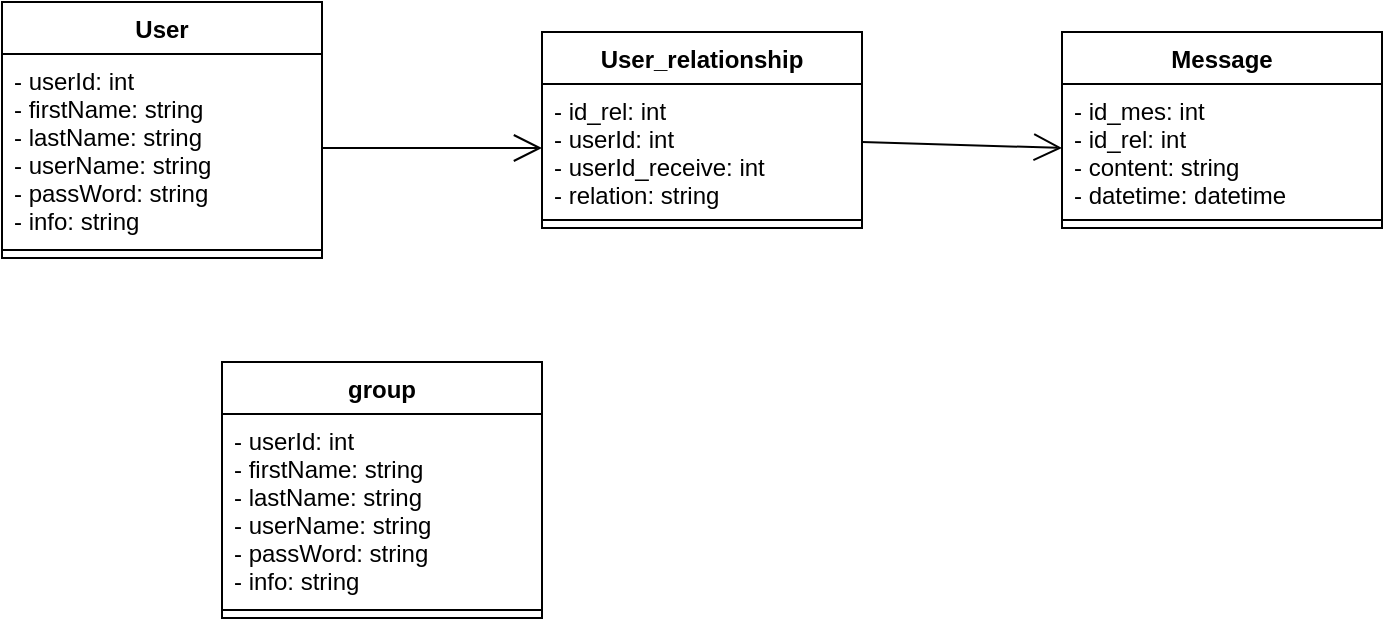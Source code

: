 <mxfile version="15.3.0" type="google"><diagram id="C5RBs43oDa-KdzZeNtuy" name="Page-1"><mxGraphModel dx="782" dy="436" grid="1" gridSize="10" guides="1" tooltips="1" connect="1" arrows="1" fold="1" page="1" pageScale="1" pageWidth="827" pageHeight="1169" math="0" shadow="0"><root><mxCell id="WIyWlLk6GJQsqaUBKTNV-0"/><mxCell id="WIyWlLk6GJQsqaUBKTNV-1" parent="WIyWlLk6GJQsqaUBKTNV-0"/><mxCell id="-498DJZJ0Q48nCazZS75-0" value="User" style="swimlane;fontStyle=1;align=center;verticalAlign=top;childLayout=stackLayout;horizontal=1;startSize=26;horizontalStack=0;resizeParent=1;resizeParentMax=0;resizeLast=0;collapsible=1;marginBottom=0;" vertex="1" parent="WIyWlLk6GJQsqaUBKTNV-1"><mxGeometry x="30" y="230" width="160" height="128" as="geometry"/></mxCell><mxCell id="-498DJZJ0Q48nCazZS75-1" value="- userId: int&#10;- firstName: string&#10;- lastName: string&#10;- userName: string&#10;- passWord: string&#10;- info: string" style="text;strokeColor=none;fillColor=none;align=left;verticalAlign=top;spacingLeft=4;spacingRight=4;overflow=hidden;rotatable=0;points=[[0,0.5],[1,0.5]];portConstraint=eastwest;" vertex="1" parent="-498DJZJ0Q48nCazZS75-0"><mxGeometry y="26" width="160" height="94" as="geometry"/></mxCell><mxCell id="-498DJZJ0Q48nCazZS75-2" value="" style="line;strokeWidth=1;fillColor=none;align=left;verticalAlign=middle;spacingTop=-1;spacingLeft=3;spacingRight=3;rotatable=0;labelPosition=right;points=[];portConstraint=eastwest;" vertex="1" parent="-498DJZJ0Q48nCazZS75-0"><mxGeometry y="120" width="160" height="8" as="geometry"/></mxCell><mxCell id="-498DJZJ0Q48nCazZS75-4" value="User_relationship" style="swimlane;fontStyle=1;align=center;verticalAlign=top;childLayout=stackLayout;horizontal=1;startSize=26;horizontalStack=0;resizeParent=1;resizeParentMax=0;resizeLast=0;collapsible=1;marginBottom=0;" vertex="1" parent="WIyWlLk6GJQsqaUBKTNV-1"><mxGeometry x="300" y="245" width="160" height="98" as="geometry"/></mxCell><mxCell id="-498DJZJ0Q48nCazZS75-5" value="- id_rel: int&#10;- userId: int&#10;- userId_receive: int&#10;- relation: string" style="text;strokeColor=none;fillColor=none;align=left;verticalAlign=top;spacingLeft=4;spacingRight=4;overflow=hidden;rotatable=0;points=[[0,0.5],[1,0.5]];portConstraint=eastwest;" vertex="1" parent="-498DJZJ0Q48nCazZS75-4"><mxGeometry y="26" width="160" height="64" as="geometry"/></mxCell><mxCell id="-498DJZJ0Q48nCazZS75-6" value="" style="line;strokeWidth=1;fillColor=none;align=left;verticalAlign=middle;spacingTop=-1;spacingLeft=3;spacingRight=3;rotatable=0;labelPosition=right;points=[];portConstraint=eastwest;" vertex="1" parent="-498DJZJ0Q48nCazZS75-4"><mxGeometry y="90" width="160" height="8" as="geometry"/></mxCell><mxCell id="-498DJZJ0Q48nCazZS75-8" value="Message" style="swimlane;fontStyle=1;align=center;verticalAlign=top;childLayout=stackLayout;horizontal=1;startSize=26;horizontalStack=0;resizeParent=1;resizeParentMax=0;resizeLast=0;collapsible=1;marginBottom=0;" vertex="1" parent="WIyWlLk6GJQsqaUBKTNV-1"><mxGeometry x="560" y="245" width="160" height="98" as="geometry"/></mxCell><mxCell id="-498DJZJ0Q48nCazZS75-9" value="- id_mes: int&#10;- id_rel: int&#10;- content: string&#10;- datetime: datetime" style="text;strokeColor=none;fillColor=none;align=left;verticalAlign=top;spacingLeft=4;spacingRight=4;overflow=hidden;rotatable=0;points=[[0,0.5],[1,0.5]];portConstraint=eastwest;" vertex="1" parent="-498DJZJ0Q48nCazZS75-8"><mxGeometry y="26" width="160" height="64" as="geometry"/></mxCell><mxCell id="-498DJZJ0Q48nCazZS75-10" value="" style="line;strokeWidth=1;fillColor=none;align=left;verticalAlign=middle;spacingTop=-1;spacingLeft=3;spacingRight=3;rotatable=0;labelPosition=right;points=[];portConstraint=eastwest;" vertex="1" parent="-498DJZJ0Q48nCazZS75-8"><mxGeometry y="90" width="160" height="8" as="geometry"/></mxCell><mxCell id="-498DJZJ0Q48nCazZS75-12" value="group" style="swimlane;fontStyle=1;align=center;verticalAlign=top;childLayout=stackLayout;horizontal=1;startSize=26;horizontalStack=0;resizeParent=1;resizeParentMax=0;resizeLast=0;collapsible=1;marginBottom=0;" vertex="1" parent="WIyWlLk6GJQsqaUBKTNV-1"><mxGeometry x="140" y="410" width="160" height="128" as="geometry"/></mxCell><mxCell id="-498DJZJ0Q48nCazZS75-13" value="- userId: int&#10;- firstName: string&#10;- lastName: string&#10;- userName: string&#10;- passWord: string&#10;- info: string" style="text;strokeColor=none;fillColor=none;align=left;verticalAlign=top;spacingLeft=4;spacingRight=4;overflow=hidden;rotatable=0;points=[[0,0.5],[1,0.5]];portConstraint=eastwest;" vertex="1" parent="-498DJZJ0Q48nCazZS75-12"><mxGeometry y="26" width="160" height="94" as="geometry"/></mxCell><mxCell id="-498DJZJ0Q48nCazZS75-14" value="" style="line;strokeWidth=1;fillColor=none;align=left;verticalAlign=middle;spacingTop=-1;spacingLeft=3;spacingRight=3;rotatable=0;labelPosition=right;points=[];portConstraint=eastwest;" vertex="1" parent="-498DJZJ0Q48nCazZS75-12"><mxGeometry y="120" width="160" height="8" as="geometry"/></mxCell><mxCell id="-498DJZJ0Q48nCazZS75-15" value="" style="endArrow=open;endFill=1;endSize=12;html=1;entryX=0;entryY=0.5;entryDx=0;entryDy=0;" edge="1" parent="WIyWlLk6GJQsqaUBKTNV-1" source="-498DJZJ0Q48nCazZS75-1" target="-498DJZJ0Q48nCazZS75-5"><mxGeometry width="160" relative="1" as="geometry"><mxPoint x="193" y="288" as="sourcePoint"/><mxPoint x="300" y="284" as="targetPoint"/></mxGeometry></mxCell><mxCell id="-498DJZJ0Q48nCazZS75-16" value="" style="endArrow=open;endFill=1;endSize=12;html=1;entryX=0;entryY=0.5;entryDx=0;entryDy=0;" edge="1" parent="WIyWlLk6GJQsqaUBKTNV-1" target="-498DJZJ0Q48nCazZS75-9"><mxGeometry width="160" relative="1" as="geometry"><mxPoint x="460" y="300" as="sourcePoint"/><mxPoint x="550" y="300" as="targetPoint"/></mxGeometry></mxCell></root></mxGraphModel></diagram></mxfile>